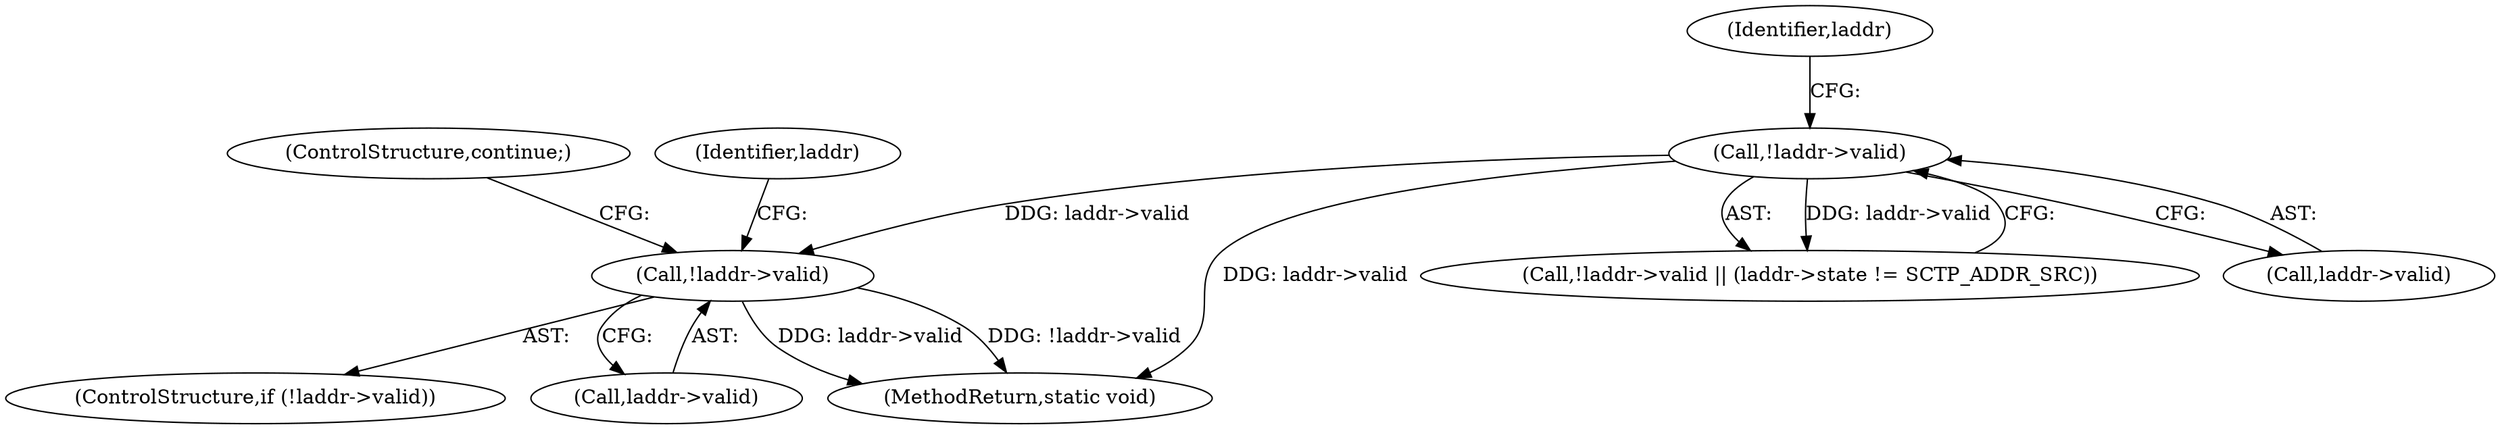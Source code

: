 digraph "0_linux_95ee62083cb6453e056562d91f597552021e6ae7@pointer" {
"1000330" [label="(Call,!laddr->valid)"];
"1000290" [label="(Call,!laddr->valid)"];
"1000329" [label="(ControlStructure,if (!laddr->valid))"];
"1000334" [label="(ControlStructure,continue;)"];
"1000330" [label="(Call,!laddr->valid)"];
"1000289" [label="(Call,!laddr->valid || (laddr->state != SCTP_ADDR_SRC))"];
"1000291" [label="(Call,laddr->valid)"];
"1000331" [label="(Call,laddr->valid)"];
"1000290" [label="(Call,!laddr->valid)"];
"1000339" [label="(Identifier,laddr)"];
"1000466" [label="(MethodReturn,static void)"];
"1000296" [label="(Identifier,laddr)"];
"1000330" -> "1000329"  [label="AST: "];
"1000330" -> "1000331"  [label="CFG: "];
"1000331" -> "1000330"  [label="AST: "];
"1000334" -> "1000330"  [label="CFG: "];
"1000339" -> "1000330"  [label="CFG: "];
"1000330" -> "1000466"  [label="DDG: laddr->valid"];
"1000330" -> "1000466"  [label="DDG: !laddr->valid"];
"1000290" -> "1000330"  [label="DDG: laddr->valid"];
"1000290" -> "1000289"  [label="AST: "];
"1000290" -> "1000291"  [label="CFG: "];
"1000291" -> "1000290"  [label="AST: "];
"1000296" -> "1000290"  [label="CFG: "];
"1000289" -> "1000290"  [label="CFG: "];
"1000290" -> "1000466"  [label="DDG: laddr->valid"];
"1000290" -> "1000289"  [label="DDG: laddr->valid"];
}
